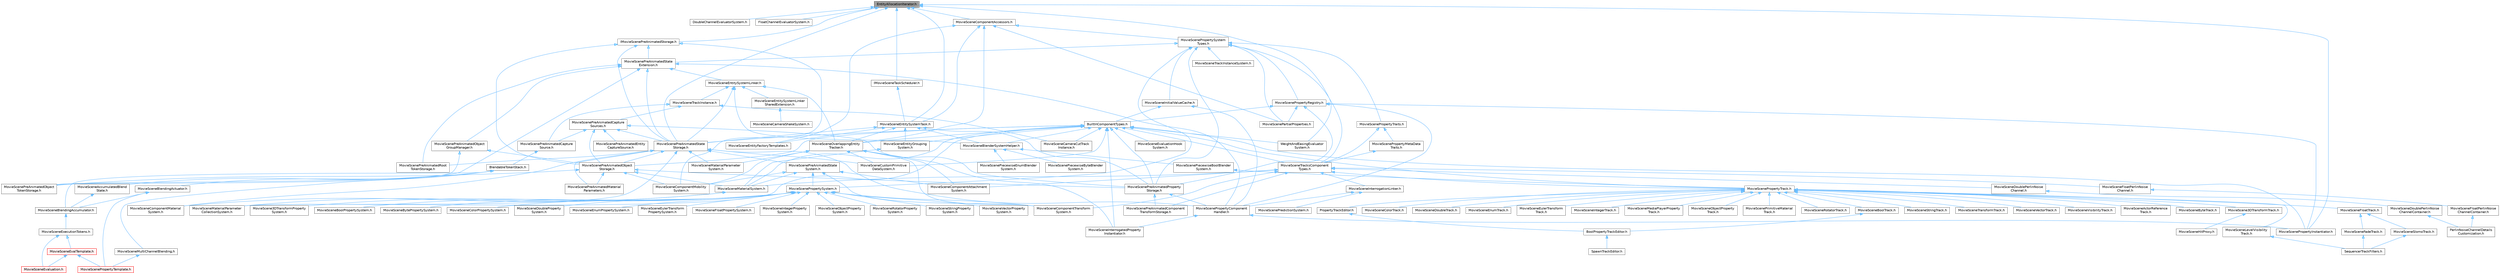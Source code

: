 digraph "EntityAllocationIterator.h"
{
 // INTERACTIVE_SVG=YES
 // LATEX_PDF_SIZE
  bgcolor="transparent";
  edge [fontname=Helvetica,fontsize=10,labelfontname=Helvetica,labelfontsize=10];
  node [fontname=Helvetica,fontsize=10,shape=box,height=0.2,width=0.4];
  Node1 [id="Node000001",label="EntityAllocationIterator.h",height=0.2,width=0.4,color="gray40", fillcolor="grey60", style="filled", fontcolor="black",tooltip=" "];
  Node1 -> Node2 [id="edge1_Node000001_Node000002",dir="back",color="steelblue1",style="solid",tooltip=" "];
  Node2 [id="Node000002",label="DoubleChannelEvaluatorSystem.h",height=0.2,width=0.4,color="grey40", fillcolor="white", style="filled",URL="$d8/d79/DoubleChannelEvaluatorSystem_8h.html",tooltip=" "];
  Node1 -> Node3 [id="edge2_Node000001_Node000003",dir="back",color="steelblue1",style="solid",tooltip=" "];
  Node3 [id="Node000003",label="FloatChannelEvaluatorSystem.h",height=0.2,width=0.4,color="grey40", fillcolor="white", style="filled",URL="$db/dba/FloatChannelEvaluatorSystem_8h.html",tooltip=" "];
  Node1 -> Node4 [id="edge3_Node000001_Node000004",dir="back",color="steelblue1",style="solid",tooltip=" "];
  Node4 [id="Node000004",label="IMovieScenePreAnimatedStorage.h",height=0.2,width=0.4,color="grey40", fillcolor="white", style="filled",URL="$db/d73/IMovieScenePreAnimatedStorage_8h.html",tooltip=" "];
  Node4 -> Node5 [id="edge4_Node000004_Node000005",dir="back",color="steelblue1",style="solid",tooltip=" "];
  Node5 [id="Node000005",label="MovieSceneComponentMobility\lSystem.h",height=0.2,width=0.4,color="grey40", fillcolor="white", style="filled",URL="$d7/dca/MovieSceneComponentMobilitySystem_8h.html",tooltip=" "];
  Node4 -> Node6 [id="edge5_Node000004_Node000006",dir="back",color="steelblue1",style="solid",tooltip=" "];
  Node6 [id="Node000006",label="MovieScenePreAnimatedObject\lStorage.h",height=0.2,width=0.4,color="grey40", fillcolor="white", style="filled",URL="$d1/dc5/MovieScenePreAnimatedObjectStorage_8h.html",tooltip=" "];
  Node6 -> Node5 [id="edge6_Node000006_Node000005",dir="back",color="steelblue1",style="solid",tooltip=" "];
  Node6 -> Node7 [id="edge7_Node000006_Node000007",dir="back",color="steelblue1",style="solid",tooltip=" "];
  Node7 [id="Node000007",label="MovieSceneMaterialSystem.h",height=0.2,width=0.4,color="grey40", fillcolor="white", style="filled",URL="$d2/d2f/MovieSceneMaterialSystem_8h.html",tooltip=" "];
  Node7 -> Node8 [id="edge8_Node000007_Node000008",dir="back",color="steelblue1",style="solid",tooltip=" "];
  Node8 [id="Node000008",label="MovieSceneComponentMaterial\lSystem.h",height=0.2,width=0.4,color="grey40", fillcolor="white", style="filled",URL="$d7/d7c/MovieSceneComponentMaterialSystem_8h.html",tooltip=" "];
  Node7 -> Node9 [id="edge9_Node000007_Node000009",dir="back",color="steelblue1",style="solid",tooltip=" "];
  Node9 [id="Node000009",label="MovieSceneMaterialParameter\lCollectionSystem.h",height=0.2,width=0.4,color="grey40", fillcolor="white", style="filled",URL="$d4/d18/MovieSceneMaterialParameterCollectionSystem_8h.html",tooltip=" "];
  Node6 -> Node10 [id="edge10_Node000006_Node000010",dir="back",color="steelblue1",style="solid",tooltip=" "];
  Node10 [id="Node000010",label="MovieScenePreAnimatedMaterial\lParameters.h",height=0.2,width=0.4,color="grey40", fillcolor="white", style="filled",URL="$d9/dac/MovieScenePreAnimatedMaterialParameters_8h.html",tooltip=" "];
  Node6 -> Node11 [id="edge11_Node000006_Node000011",dir="back",color="steelblue1",style="solid",tooltip=" "];
  Node11 [id="Node000011",label="MovieScenePreAnimatedObject\lTokenStorage.h",height=0.2,width=0.4,color="grey40", fillcolor="white", style="filled",URL="$dc/d07/MovieScenePreAnimatedObjectTokenStorage_8h.html",tooltip=" "];
  Node6 -> Node12 [id="edge12_Node000006_Node000012",dir="back",color="steelblue1",style="solid",tooltip=" "];
  Node12 [id="Node000012",label="MovieScenePreAnimatedProperty\lStorage.h",height=0.2,width=0.4,color="grey40", fillcolor="white", style="filled",URL="$de/d55/MovieScenePreAnimatedPropertyStorage_8h.html",tooltip=" "];
  Node12 -> Node13 [id="edge13_Node000012_Node000013",dir="back",color="steelblue1",style="solid",tooltip=" "];
  Node13 [id="Node000013",label="MovieScenePreAnimatedComponent\lTransformStorage.h",height=0.2,width=0.4,color="grey40", fillcolor="white", style="filled",URL="$d9/d84/MovieScenePreAnimatedComponentTransformStorage_8h.html",tooltip=" "];
  Node12 -> Node14 [id="edge14_Node000012_Node000014",dir="back",color="steelblue1",style="solid",tooltip=" "];
  Node14 [id="Node000014",label="MovieScenePropertyComponent\lHandler.h",height=0.2,width=0.4,color="grey40", fillcolor="white", style="filled",URL="$d1/d1c/MovieScenePropertyComponentHandler_8h.html",tooltip=" "];
  Node14 -> Node15 [id="edge15_Node000014_Node000015",dir="back",color="steelblue1",style="solid",tooltip=" "];
  Node15 [id="Node000015",label="MovieSceneInterrogatedProperty\lInstantiator.h",height=0.2,width=0.4,color="grey40", fillcolor="white", style="filled",URL="$df/d43/MovieSceneInterrogatedPropertyInstantiator_8h.html",tooltip=" "];
  Node14 -> Node16 [id="edge16_Node000014_Node000016",dir="back",color="steelblue1",style="solid",tooltip=" "];
  Node16 [id="Node000016",label="MovieScenePropertyInstantiator.h",height=0.2,width=0.4,color="grey40", fillcolor="white", style="filled",URL="$d2/ddc/MovieScenePropertyInstantiator_8h.html",tooltip=" "];
  Node4 -> Node17 [id="edge17_Node000004_Node000017",dir="back",color="steelblue1",style="solid",tooltip=" "];
  Node17 [id="Node000017",label="MovieScenePreAnimatedState\lExtension.h",height=0.2,width=0.4,color="grey40", fillcolor="white", style="filled",URL="$dc/de7/MovieScenePreAnimatedStateExtension_8h.html",tooltip=" "];
  Node17 -> Node18 [id="edge18_Node000017_Node000018",dir="back",color="steelblue1",style="solid",tooltip=" "];
  Node18 [id="Node000018",label="MovieSceneEntitySystemLinker.h",height=0.2,width=0.4,color="grey40", fillcolor="white", style="filled",URL="$d9/d16/MovieSceneEntitySystemLinker_8h.html",tooltip=" "];
  Node18 -> Node19 [id="edge19_Node000018_Node000019",dir="back",color="steelblue1",style="solid",tooltip=" "];
  Node19 [id="Node000019",label="MovieSceneBlenderSystemHelper.h",height=0.2,width=0.4,color="grey40", fillcolor="white", style="filled",URL="$d5/d47/MovieSceneBlenderSystemHelper_8h.html",tooltip=" "];
  Node19 -> Node20 [id="edge20_Node000019_Node000020",dir="back",color="steelblue1",style="solid",tooltip=" "];
  Node20 [id="Node000020",label="MovieScenePiecewiseBoolBlender\lSystem.h",height=0.2,width=0.4,color="grey40", fillcolor="white", style="filled",URL="$d7/d27/MovieScenePiecewiseBoolBlenderSystem_8h.html",tooltip=" "];
  Node20 -> Node21 [id="edge21_Node000020_Node000021",dir="back",color="steelblue1",style="solid",tooltip=" "];
  Node21 [id="Node000021",label="MovieScenePropertyTrack.h",height=0.2,width=0.4,color="grey40", fillcolor="white", style="filled",URL="$da/d0c/MovieScenePropertyTrack_8h.html",tooltip=" "];
  Node21 -> Node22 [id="edge22_Node000021_Node000022",dir="back",color="steelblue1",style="solid",tooltip=" "];
  Node22 [id="Node000022",label="MovieScene3DTransformTrack.h",height=0.2,width=0.4,color="grey40", fillcolor="white", style="filled",URL="$d9/d06/MovieScene3DTransformTrack_8h.html",tooltip=" "];
  Node22 -> Node23 [id="edge23_Node000022_Node000023",dir="back",color="steelblue1",style="solid",tooltip=" "];
  Node23 [id="Node000023",label="MovieSceneHitProxy.h",height=0.2,width=0.4,color="grey40", fillcolor="white", style="filled",URL="$d0/d01/MovieSceneHitProxy_8h.html",tooltip=" "];
  Node21 -> Node24 [id="edge24_Node000021_Node000024",dir="back",color="steelblue1",style="solid",tooltip=" "];
  Node24 [id="Node000024",label="MovieSceneActorReference\lTrack.h",height=0.2,width=0.4,color="grey40", fillcolor="white", style="filled",URL="$d9/d9b/MovieSceneActorReferenceTrack_8h.html",tooltip=" "];
  Node21 -> Node25 [id="edge25_Node000021_Node000025",dir="back",color="steelblue1",style="solid",tooltip=" "];
  Node25 [id="Node000025",label="MovieSceneBoolTrack.h",height=0.2,width=0.4,color="grey40", fillcolor="white", style="filled",URL="$d7/ddf/MovieSceneBoolTrack_8h.html",tooltip=" "];
  Node25 -> Node26 [id="edge26_Node000025_Node000026",dir="back",color="steelblue1",style="solid",tooltip=" "];
  Node26 [id="Node000026",label="BoolPropertyTrackEditor.h",height=0.2,width=0.4,color="grey40", fillcolor="white", style="filled",URL="$db/d07/BoolPropertyTrackEditor_8h.html",tooltip=" "];
  Node26 -> Node27 [id="edge27_Node000026_Node000027",dir="back",color="steelblue1",style="solid",tooltip=" "];
  Node27 [id="Node000027",label="SpawnTrackEditor.h",height=0.2,width=0.4,color="grey40", fillcolor="white", style="filled",URL="$d5/dac/SpawnTrackEditor_8h.html",tooltip=" "];
  Node21 -> Node28 [id="edge28_Node000021_Node000028",dir="back",color="steelblue1",style="solid",tooltip=" "];
  Node28 [id="Node000028",label="MovieSceneByteTrack.h",height=0.2,width=0.4,color="grey40", fillcolor="white", style="filled",URL="$dc/d79/MovieSceneByteTrack_8h.html",tooltip=" "];
  Node21 -> Node29 [id="edge29_Node000021_Node000029",dir="back",color="steelblue1",style="solid",tooltip=" "];
  Node29 [id="Node000029",label="MovieSceneColorTrack.h",height=0.2,width=0.4,color="grey40", fillcolor="white", style="filled",URL="$d8/df9/MovieSceneColorTrack_8h.html",tooltip=" "];
  Node21 -> Node30 [id="edge30_Node000021_Node000030",dir="back",color="steelblue1",style="solid",tooltip=" "];
  Node30 [id="Node000030",label="MovieSceneDoubleTrack.h",height=0.2,width=0.4,color="grey40", fillcolor="white", style="filled",URL="$de/d31/MovieSceneDoubleTrack_8h.html",tooltip=" "];
  Node21 -> Node31 [id="edge31_Node000021_Node000031",dir="back",color="steelblue1",style="solid",tooltip=" "];
  Node31 [id="Node000031",label="MovieSceneEnumTrack.h",height=0.2,width=0.4,color="grey40", fillcolor="white", style="filled",URL="$d6/d95/MovieSceneEnumTrack_8h.html",tooltip=" "];
  Node21 -> Node32 [id="edge32_Node000021_Node000032",dir="back",color="steelblue1",style="solid",tooltip=" "];
  Node32 [id="Node000032",label="MovieSceneEulerTransform\lTrack.h",height=0.2,width=0.4,color="grey40", fillcolor="white", style="filled",URL="$d7/d3a/MovieSceneEulerTransformTrack_8h.html",tooltip=" "];
  Node21 -> Node33 [id="edge33_Node000021_Node000033",dir="back",color="steelblue1",style="solid",tooltip=" "];
  Node33 [id="Node000033",label="MovieSceneFloatTrack.h",height=0.2,width=0.4,color="grey40", fillcolor="white", style="filled",URL="$dc/d88/MovieSceneFloatTrack_8h.html",tooltip=" "];
  Node33 -> Node34 [id="edge34_Node000033_Node000034",dir="back",color="steelblue1",style="solid",tooltip=" "];
  Node34 [id="Node000034",label="MovieSceneFadeTrack.h",height=0.2,width=0.4,color="grey40", fillcolor="white", style="filled",URL="$d3/dd6/MovieSceneFadeTrack_8h.html",tooltip=" "];
  Node34 -> Node35 [id="edge35_Node000034_Node000035",dir="back",color="steelblue1",style="solid",tooltip=" "];
  Node35 [id="Node000035",label="SequencerTrackFilters.h",height=0.2,width=0.4,color="grey40", fillcolor="white", style="filled",URL="$df/d72/SequencerTrackFilters_8h.html",tooltip=" "];
  Node33 -> Node36 [id="edge36_Node000033_Node000036",dir="back",color="steelblue1",style="solid",tooltip=" "];
  Node36 [id="Node000036",label="MovieSceneSlomoTrack.h",height=0.2,width=0.4,color="grey40", fillcolor="white", style="filled",URL="$d3/d88/MovieSceneSlomoTrack_8h.html",tooltip=" "];
  Node36 -> Node35 [id="edge37_Node000036_Node000035",dir="back",color="steelblue1",style="solid",tooltip=" "];
  Node21 -> Node37 [id="edge38_Node000021_Node000037",dir="back",color="steelblue1",style="solid",tooltip=" "];
  Node37 [id="Node000037",label="MovieSceneIntegerTrack.h",height=0.2,width=0.4,color="grey40", fillcolor="white", style="filled",URL="$d9/d1a/MovieSceneIntegerTrack_8h.html",tooltip=" "];
  Node21 -> Node38 [id="edge39_Node000021_Node000038",dir="back",color="steelblue1",style="solid",tooltip=" "];
  Node38 [id="Node000038",label="MovieSceneLevelVisibility\lTrack.h",height=0.2,width=0.4,color="grey40", fillcolor="white", style="filled",URL="$d8/dae/MovieSceneLevelVisibilityTrack_8h.html",tooltip=" "];
  Node38 -> Node35 [id="edge40_Node000038_Node000035",dir="back",color="steelblue1",style="solid",tooltip=" "];
  Node21 -> Node39 [id="edge41_Node000021_Node000039",dir="back",color="steelblue1",style="solid",tooltip=" "];
  Node39 [id="Node000039",label="MovieSceneMediaPlayerProperty\lTrack.h",height=0.2,width=0.4,color="grey40", fillcolor="white", style="filled",URL="$d4/da1/MovieSceneMediaPlayerPropertyTrack_8h.html",tooltip=" "];
  Node21 -> Node40 [id="edge42_Node000021_Node000040",dir="back",color="steelblue1",style="solid",tooltip=" "];
  Node40 [id="Node000040",label="MovieSceneObjectProperty\lTrack.h",height=0.2,width=0.4,color="grey40", fillcolor="white", style="filled",URL="$dc/da9/MovieSceneObjectPropertyTrack_8h.html",tooltip=" "];
  Node21 -> Node41 [id="edge43_Node000021_Node000041",dir="back",color="steelblue1",style="solid",tooltip=" "];
  Node41 [id="Node000041",label="MovieScenePrimitiveMaterial\lTrack.h",height=0.2,width=0.4,color="grey40", fillcolor="white", style="filled",URL="$dc/dc4/MovieScenePrimitiveMaterialTrack_8h.html",tooltip=" "];
  Node21 -> Node42 [id="edge44_Node000021_Node000042",dir="back",color="steelblue1",style="solid",tooltip=" "];
  Node42 [id="Node000042",label="MovieSceneRotatorTrack.h",height=0.2,width=0.4,color="grey40", fillcolor="white", style="filled",URL="$d3/d8f/MovieSceneRotatorTrack_8h.html",tooltip=" "];
  Node21 -> Node43 [id="edge45_Node000021_Node000043",dir="back",color="steelblue1",style="solid",tooltip=" "];
  Node43 [id="Node000043",label="MovieSceneStringTrack.h",height=0.2,width=0.4,color="grey40", fillcolor="white", style="filled",URL="$dd/d54/MovieSceneStringTrack_8h.html",tooltip=" "];
  Node21 -> Node44 [id="edge46_Node000021_Node000044",dir="back",color="steelblue1",style="solid",tooltip=" "];
  Node44 [id="Node000044",label="MovieSceneTransformTrack.h",height=0.2,width=0.4,color="grey40", fillcolor="white", style="filled",URL="$df/d57/MovieSceneTransformTrack_8h.html",tooltip=" "];
  Node21 -> Node45 [id="edge47_Node000021_Node000045",dir="back",color="steelblue1",style="solid",tooltip=" "];
  Node45 [id="Node000045",label="MovieSceneVectorTrack.h",height=0.2,width=0.4,color="grey40", fillcolor="white", style="filled",URL="$d8/d5e/MovieSceneVectorTrack_8h.html",tooltip=" "];
  Node21 -> Node46 [id="edge48_Node000021_Node000046",dir="back",color="steelblue1",style="solid",tooltip=" "];
  Node46 [id="Node000046",label="MovieSceneVisibilityTrack.h",height=0.2,width=0.4,color="grey40", fillcolor="white", style="filled",URL="$dd/d5e/MovieSceneVisibilityTrack_8h.html",tooltip=" "];
  Node21 -> Node47 [id="edge49_Node000021_Node000047",dir="back",color="steelblue1",style="solid",tooltip=" "];
  Node47 [id="Node000047",label="PropertyTrackEditor.h",height=0.2,width=0.4,color="grey40", fillcolor="white", style="filled",URL="$da/d9a/PropertyTrackEditor_8h.html",tooltip=" "];
  Node47 -> Node26 [id="edge50_Node000047_Node000026",dir="back",color="steelblue1",style="solid",tooltip=" "];
  Node19 -> Node48 [id="edge51_Node000019_Node000048",dir="back",color="steelblue1",style="solid",tooltip=" "];
  Node48 [id="Node000048",label="MovieScenePiecewiseByteBlender\lSystem.h",height=0.2,width=0.4,color="grey40", fillcolor="white", style="filled",URL="$d7/dde/MovieScenePiecewiseByteBlenderSystem_8h.html",tooltip=" "];
  Node19 -> Node49 [id="edge52_Node000019_Node000049",dir="back",color="steelblue1",style="solid",tooltip=" "];
  Node49 [id="Node000049",label="MovieScenePiecewiseEnumBlender\lSystem.h",height=0.2,width=0.4,color="grey40", fillcolor="white", style="filled",URL="$d4/dfe/MovieScenePiecewiseEnumBlenderSystem_8h.html",tooltip=" "];
  Node18 -> Node50 [id="edge53_Node000018_Node000050",dir="back",color="steelblue1",style="solid",tooltip=" "];
  Node50 [id="Node000050",label="MovieSceneEntitySystemLinker\lSharedExtension.h",height=0.2,width=0.4,color="grey40", fillcolor="white", style="filled",URL="$dc/df1/MovieSceneEntitySystemLinkerSharedExtension_8h.html",tooltip=" "];
  Node50 -> Node51 [id="edge54_Node000050_Node000051",dir="back",color="steelblue1",style="solid",tooltip=" "];
  Node51 [id="Node000051",label="MovieSceneCameraShakeSystem.h",height=0.2,width=0.4,color="grey40", fillcolor="white", style="filled",URL="$d2/dcc/MovieSceneCameraShakeSystem_8h.html",tooltip=" "];
  Node18 -> Node52 [id="edge55_Node000018_Node000052",dir="back",color="steelblue1",style="solid",tooltip=" "];
  Node52 [id="Node000052",label="MovieSceneOverlappingEntity\lTracker.h",height=0.2,width=0.4,color="grey40", fillcolor="white", style="filled",URL="$db/d41/MovieSceneOverlappingEntityTracker_8h.html",tooltip=" "];
  Node52 -> Node53 [id="edge56_Node000052_Node000053",dir="back",color="steelblue1",style="solid",tooltip=" "];
  Node53 [id="Node000053",label="MovieSceneComponentAttachment\lSystem.h",height=0.2,width=0.4,color="grey40", fillcolor="white", style="filled",URL="$d9/db3/MovieSceneComponentAttachmentSystem_8h.html",tooltip=" "];
  Node52 -> Node5 [id="edge57_Node000052_Node000005",dir="back",color="steelblue1",style="solid",tooltip=" "];
  Node52 -> Node54 [id="edge58_Node000052_Node000054",dir="back",color="steelblue1",style="solid",tooltip=" "];
  Node54 [id="Node000054",label="MovieSceneComponentTransform\lSystem.h",height=0.2,width=0.4,color="grey40", fillcolor="white", style="filled",URL="$d1/d3e/MovieSceneComponentTransformSystem_8h.html",tooltip=" "];
  Node52 -> Node55 [id="edge59_Node000052_Node000055",dir="back",color="steelblue1",style="solid",tooltip=" "];
  Node55 [id="Node000055",label="MovieSceneCustomPrimitive\lDataSystem.h",height=0.2,width=0.4,color="grey40", fillcolor="white", style="filled",URL="$d1/da0/MovieSceneCustomPrimitiveDataSystem_8h.html",tooltip=" "];
  Node52 -> Node15 [id="edge60_Node000052_Node000015",dir="back",color="steelblue1",style="solid",tooltip=" "];
  Node52 -> Node56 [id="edge61_Node000052_Node000056",dir="back",color="steelblue1",style="solid",tooltip=" "];
  Node56 [id="Node000056",label="MovieSceneMaterialParameter\lSystem.h",height=0.2,width=0.4,color="grey40", fillcolor="white", style="filled",URL="$d9/d38/MovieSceneMaterialParameterSystem_8h.html",tooltip=" "];
  Node18 -> Node57 [id="edge62_Node000018_Node000057",dir="back",color="steelblue1",style="solid",tooltip=" "];
  Node57 [id="Node000057",label="MovieScenePreAnimatedState\lStorage.h",height=0.2,width=0.4,color="grey40", fillcolor="white", style="filled",URL="$db/d56/MovieScenePreAnimatedStateStorage_8h.html",tooltip=" "];
  Node57 -> Node8 [id="edge63_Node000057_Node000008",dir="back",color="steelblue1",style="solid",tooltip=" "];
  Node57 -> Node55 [id="edge64_Node000057_Node000055",dir="back",color="steelblue1",style="solid",tooltip=" "];
  Node57 -> Node9 [id="edge65_Node000057_Node000009",dir="back",color="steelblue1",style="solid",tooltip=" "];
  Node57 -> Node56 [id="edge66_Node000057_Node000056",dir="back",color="steelblue1",style="solid",tooltip=" "];
  Node57 -> Node10 [id="edge67_Node000057_Node000010",dir="back",color="steelblue1",style="solid",tooltip=" "];
  Node57 -> Node6 [id="edge68_Node000057_Node000006",dir="back",color="steelblue1",style="solid",tooltip=" "];
  Node57 -> Node58 [id="edge69_Node000057_Node000058",dir="back",color="steelblue1",style="solid",tooltip=" "];
  Node58 [id="Node000058",label="MovieScenePreAnimatedRoot\lTokenStorage.h",height=0.2,width=0.4,color="grey40", fillcolor="white", style="filled",URL="$d1/db6/MovieScenePreAnimatedRootTokenStorage_8h.html",tooltip=" "];
  Node57 -> Node59 [id="edge70_Node000057_Node000059",dir="back",color="steelblue1",style="solid",tooltip=" "];
  Node59 [id="Node000059",label="MovieScenePreAnimatedState\lSystem.h",height=0.2,width=0.4,color="grey40", fillcolor="white", style="filled",URL="$df/d2d/MovieScenePreAnimatedStateSystem_8h.html",tooltip=" "];
  Node59 -> Node53 [id="edge71_Node000059_Node000053",dir="back",color="steelblue1",style="solid",tooltip=" "];
  Node59 -> Node5 [id="edge72_Node000059_Node000005",dir="back",color="steelblue1",style="solid",tooltip=" "];
  Node59 -> Node54 [id="edge73_Node000059_Node000054",dir="back",color="steelblue1",style="solid",tooltip=" "];
  Node59 -> Node7 [id="edge74_Node000059_Node000007",dir="back",color="steelblue1",style="solid",tooltip=" "];
  Node59 -> Node60 [id="edge75_Node000059_Node000060",dir="back",color="steelblue1",style="solid",tooltip=" "];
  Node60 [id="Node000060",label="MovieScenePropertySystem.h",height=0.2,width=0.4,color="grey40", fillcolor="white", style="filled",URL="$dd/d75/MovieScenePropertySystem_8h.html",tooltip=" "];
  Node60 -> Node61 [id="edge76_Node000060_Node000061",dir="back",color="steelblue1",style="solid",tooltip=" "];
  Node61 [id="Node000061",label="MovieScene3DTransformProperty\lSystem.h",height=0.2,width=0.4,color="grey40", fillcolor="white", style="filled",URL="$dc/d97/MovieScene3DTransformPropertySystem_8h.html",tooltip=" "];
  Node60 -> Node62 [id="edge77_Node000060_Node000062",dir="back",color="steelblue1",style="solid",tooltip=" "];
  Node62 [id="Node000062",label="MovieSceneBoolPropertySystem.h",height=0.2,width=0.4,color="grey40", fillcolor="white", style="filled",URL="$d4/d0f/MovieSceneBoolPropertySystem_8h.html",tooltip=" "];
  Node60 -> Node63 [id="edge78_Node000060_Node000063",dir="back",color="steelblue1",style="solid",tooltip=" "];
  Node63 [id="Node000063",label="MovieSceneBytePropertySystem.h",height=0.2,width=0.4,color="grey40", fillcolor="white", style="filled",URL="$d7/d22/MovieSceneBytePropertySystem_8h.html",tooltip=" "];
  Node60 -> Node64 [id="edge79_Node000060_Node000064",dir="back",color="steelblue1",style="solid",tooltip=" "];
  Node64 [id="Node000064",label="MovieSceneColorPropertySystem.h",height=0.2,width=0.4,color="grey40", fillcolor="white", style="filled",URL="$d4/d03/MovieSceneColorPropertySystem_8h.html",tooltip=" "];
  Node60 -> Node54 [id="edge80_Node000060_Node000054",dir="back",color="steelblue1",style="solid",tooltip=" "];
  Node60 -> Node65 [id="edge81_Node000060_Node000065",dir="back",color="steelblue1",style="solid",tooltip=" "];
  Node65 [id="Node000065",label="MovieSceneDoubleProperty\lSystem.h",height=0.2,width=0.4,color="grey40", fillcolor="white", style="filled",URL="$df/d84/MovieSceneDoublePropertySystem_8h.html",tooltip=" "];
  Node60 -> Node66 [id="edge82_Node000060_Node000066",dir="back",color="steelblue1",style="solid",tooltip=" "];
  Node66 [id="Node000066",label="MovieSceneEnumPropertySystem.h",height=0.2,width=0.4,color="grey40", fillcolor="white", style="filled",URL="$d7/dc8/MovieSceneEnumPropertySystem_8h.html",tooltip=" "];
  Node60 -> Node67 [id="edge83_Node000060_Node000067",dir="back",color="steelblue1",style="solid",tooltip=" "];
  Node67 [id="Node000067",label="MovieSceneEulerTransform\lPropertySystem.h",height=0.2,width=0.4,color="grey40", fillcolor="white", style="filled",URL="$dd/d14/MovieSceneEulerTransformPropertySystem_8h.html",tooltip=" "];
  Node60 -> Node68 [id="edge84_Node000060_Node000068",dir="back",color="steelblue1",style="solid",tooltip=" "];
  Node68 [id="Node000068",label="MovieSceneFloatPropertySystem.h",height=0.2,width=0.4,color="grey40", fillcolor="white", style="filled",URL="$d0/de6/MovieSceneFloatPropertySystem_8h.html",tooltip=" "];
  Node60 -> Node69 [id="edge85_Node000060_Node000069",dir="back",color="steelblue1",style="solid",tooltip=" "];
  Node69 [id="Node000069",label="MovieSceneIntegerProperty\lSystem.h",height=0.2,width=0.4,color="grey40", fillcolor="white", style="filled",URL="$d3/d1a/MovieSceneIntegerPropertySystem_8h.html",tooltip=" "];
  Node60 -> Node70 [id="edge86_Node000060_Node000070",dir="back",color="steelblue1",style="solid",tooltip=" "];
  Node70 [id="Node000070",label="MovieSceneObjectProperty\lSystem.h",height=0.2,width=0.4,color="grey40", fillcolor="white", style="filled",URL="$d8/d20/MovieSceneObjectPropertySystem_8h.html",tooltip=" "];
  Node60 -> Node71 [id="edge87_Node000060_Node000071",dir="back",color="steelblue1",style="solid",tooltip=" "];
  Node71 [id="Node000071",label="MovieSceneRotatorProperty\lSystem.h",height=0.2,width=0.4,color="grey40", fillcolor="white", style="filled",URL="$d6/d74/MovieSceneRotatorPropertySystem_8h.html",tooltip=" "];
  Node60 -> Node72 [id="edge88_Node000060_Node000072",dir="back",color="steelblue1",style="solid",tooltip=" "];
  Node72 [id="Node000072",label="MovieSceneStringProperty\lSystem.h",height=0.2,width=0.4,color="grey40", fillcolor="white", style="filled",URL="$d8/d8f/MovieSceneStringPropertySystem_8h.html",tooltip=" "];
  Node60 -> Node73 [id="edge89_Node000060_Node000073",dir="back",color="steelblue1",style="solid",tooltip=" "];
  Node73 [id="Node000073",label="MovieSceneVectorProperty\lSystem.h",height=0.2,width=0.4,color="grey40", fillcolor="white", style="filled",URL="$da/d10/MovieSceneVectorPropertySystem_8h.html",tooltip=" "];
  Node57 -> Node14 [id="edge90_Node000057_Node000014",dir="back",color="steelblue1",style="solid",tooltip=" "];
  Node18 -> Node74 [id="edge91_Node000018_Node000074",dir="back",color="steelblue1",style="solid",tooltip=" "];
  Node74 [id="Node000074",label="MovieSceneTrackInstance.h",height=0.2,width=0.4,color="grey40", fillcolor="white", style="filled",URL="$d4/d28/MovieSceneTrackInstance_8h.html",tooltip=" "];
  Node74 -> Node75 [id="edge92_Node000074_Node000075",dir="back",color="steelblue1",style="solid",tooltip=" "];
  Node75 [id="Node000075",label="MovieSceneCameraCutTrack\lInstance.h",height=0.2,width=0.4,color="grey40", fillcolor="white", style="filled",URL="$d3/d37/MovieSceneCameraCutTrackInstance_8h.html",tooltip=" "];
  Node74 -> Node76 [id="edge93_Node000074_Node000076",dir="back",color="steelblue1",style="solid",tooltip=" "];
  Node76 [id="Node000076",label="MovieScenePreAnimatedCapture\lSource.h",height=0.2,width=0.4,color="grey40", fillcolor="white", style="filled",URL="$d8/dd1/MovieScenePreAnimatedCaptureSource_8h.html",tooltip=" "];
  Node76 -> Node77 [id="edge94_Node000076_Node000077",dir="back",color="steelblue1",style="solid",tooltip=" "];
  Node77 [id="Node000077",label="BlendableTokenStack.h",height=0.2,width=0.4,color="grey40", fillcolor="white", style="filled",URL="$de/d3e/BlendableTokenStack_8h.html",tooltip=" "];
  Node77 -> Node78 [id="edge95_Node000077_Node000078",dir="back",color="steelblue1",style="solid",tooltip=" "];
  Node78 [id="Node000078",label="MovieSceneAccumulatedBlend\lState.h",height=0.2,width=0.4,color="grey40", fillcolor="white", style="filled",URL="$d6/d13/MovieSceneAccumulatedBlendState_8h.html",tooltip=" "];
  Node78 -> Node79 [id="edge96_Node000078_Node000079",dir="back",color="steelblue1",style="solid",tooltip=" "];
  Node79 [id="Node000079",label="MovieSceneBlendingAccumulator.h",height=0.2,width=0.4,color="grey40", fillcolor="white", style="filled",URL="$db/dc1/MovieSceneBlendingAccumulator_8h.html",tooltip=" "];
  Node79 -> Node80 [id="edge97_Node000079_Node000080",dir="back",color="steelblue1",style="solid",tooltip=" "];
  Node80 [id="Node000080",label="MovieSceneExecutionTokens.h",height=0.2,width=0.4,color="grey40", fillcolor="white", style="filled",URL="$d7/dd2/MovieSceneExecutionTokens_8h.html",tooltip=" "];
  Node80 -> Node81 [id="edge98_Node000080_Node000081",dir="back",color="steelblue1",style="solid",tooltip=" "];
  Node81 [id="Node000081",label="MovieSceneEvalTemplate.h",height=0.2,width=0.4,color="red", fillcolor="#FFF0F0", style="filled",URL="$d2/d6c/MovieSceneEvalTemplate_8h.html",tooltip=" "];
  Node81 -> Node88 [id="edge99_Node000081_Node000088",dir="back",color="steelblue1",style="solid",tooltip=" "];
  Node88 [id="Node000088",label="MovieSceneEvaluation.h",height=0.2,width=0.4,color="red", fillcolor="#FFF0F0", style="filled",URL="$dc/ded/MovieSceneEvaluation_8h.html",tooltip=" "];
  Node81 -> Node95 [id="edge100_Node000081_Node000095",dir="back",color="steelblue1",style="solid",tooltip=" "];
  Node95 [id="Node000095",label="MovieScenePropertyTemplate.h",height=0.2,width=0.4,color="red", fillcolor="#FFF0F0", style="filled",URL="$d9/d24/MovieScenePropertyTemplate_8h.html",tooltip=" "];
  Node80 -> Node88 [id="edge101_Node000080_Node000088",dir="back",color="steelblue1",style="solid",tooltip=" "];
  Node77 -> Node79 [id="edge102_Node000077_Node000079",dir="back",color="steelblue1",style="solid",tooltip=" "];
  Node77 -> Node97 [id="edge103_Node000077_Node000097",dir="back",color="steelblue1",style="solid",tooltip=" "];
  Node97 [id="Node000097",label="MovieSceneBlendingActuator.h",height=0.2,width=0.4,color="grey40", fillcolor="white", style="filled",URL="$d8/d5a/MovieSceneBlendingActuator_8h.html",tooltip=" "];
  Node97 -> Node79 [id="edge104_Node000097_Node000079",dir="back",color="steelblue1",style="solid",tooltip=" "];
  Node97 -> Node95 [id="edge105_Node000097_Node000095",dir="back",color="steelblue1",style="solid",tooltip=" "];
  Node77 -> Node98 [id="edge106_Node000077_Node000098",dir="back",color="steelblue1",style="solid",tooltip=" "];
  Node98 [id="Node000098",label="MovieSceneMultiChannelBlending.h",height=0.2,width=0.4,color="grey40", fillcolor="white", style="filled",URL="$d7/d5d/MovieSceneMultiChannelBlending_8h.html",tooltip=" "];
  Node98 -> Node95 [id="edge107_Node000098_Node000095",dir="back",color="steelblue1",style="solid",tooltip=" "];
  Node74 -> Node99 [id="edge108_Node000074_Node000099",dir="back",color="steelblue1",style="solid",tooltip=" "];
  Node99 [id="Node000099",label="MovieScenePreAnimatedCapture\lSources.h",height=0.2,width=0.4,color="grey40", fillcolor="white", style="filled",URL="$de/d2c/MovieScenePreAnimatedCaptureSources_8h.html",tooltip=" "];
  Node99 -> Node76 [id="edge109_Node000099_Node000076",dir="back",color="steelblue1",style="solid",tooltip=" "];
  Node99 -> Node100 [id="edge110_Node000099_Node000100",dir="back",color="steelblue1",style="solid",tooltip=" "];
  Node100 [id="Node000100",label="MovieScenePreAnimatedEntity\lCaptureSource.h",height=0.2,width=0.4,color="grey40", fillcolor="white", style="filled",URL="$d8/de0/MovieScenePreAnimatedEntityCaptureSource_8h.html",tooltip=" "];
  Node99 -> Node6 [id="edge111_Node000099_Node000006",dir="back",color="steelblue1",style="solid",tooltip=" "];
  Node99 -> Node12 [id="edge112_Node000099_Node000012",dir="back",color="steelblue1",style="solid",tooltip=" "];
  Node99 -> Node57 [id="edge113_Node000099_Node000057",dir="back",color="steelblue1",style="solid",tooltip=" "];
  Node17 -> Node101 [id="edge114_Node000017_Node000101",dir="back",color="steelblue1",style="solid",tooltip=" "];
  Node101 [id="Node000101",label="MovieScenePreAnimatedObject\lGroupManager.h",height=0.2,width=0.4,color="grey40", fillcolor="white", style="filled",URL="$dc/d17/MovieScenePreAnimatedObjectGroupManager_8h.html",tooltip=" "];
  Node101 -> Node6 [id="edge115_Node000101_Node000006",dir="back",color="steelblue1",style="solid",tooltip=" "];
  Node101 -> Node11 [id="edge116_Node000101_Node000011",dir="back",color="steelblue1",style="solid",tooltip=" "];
  Node17 -> Node11 [id="edge117_Node000017_Node000011",dir="back",color="steelblue1",style="solid",tooltip=" "];
  Node17 -> Node58 [id="edge118_Node000017_Node000058",dir="back",color="steelblue1",style="solid",tooltip=" "];
  Node17 -> Node57 [id="edge119_Node000017_Node000057",dir="back",color="steelblue1",style="solid",tooltip=" "];
  Node17 -> Node14 [id="edge120_Node000017_Node000014",dir="back",color="steelblue1",style="solid",tooltip=" "];
  Node4 -> Node57 [id="edge121_Node000004_Node000057",dir="back",color="steelblue1",style="solid",tooltip=" "];
  Node1 -> Node102 [id="edge122_Node000001_Node000102",dir="back",color="steelblue1",style="solid",tooltip=" "];
  Node102 [id="Node000102",label="IMovieSceneTaskScheduler.h",height=0.2,width=0.4,color="grey40", fillcolor="white", style="filled",URL="$df/d36/IMovieSceneTaskScheduler_8h.html",tooltip=" "];
  Node102 -> Node103 [id="edge123_Node000102_Node000103",dir="back",color="steelblue1",style="solid",tooltip=" "];
  Node103 [id="Node000103",label="MovieSceneEntitySystemTask.h",height=0.2,width=0.4,color="grey40", fillcolor="white", style="filled",URL="$d5/dcb/MovieSceneEntitySystemTask_8h.html",tooltip=" "];
  Node103 -> Node19 [id="edge124_Node000103_Node000019",dir="back",color="steelblue1",style="solid",tooltip=" "];
  Node103 -> Node104 [id="edge125_Node000103_Node000104",dir="back",color="steelblue1",style="solid",tooltip=" "];
  Node104 [id="Node000104",label="MovieSceneEntityFactoryTemplates.h",height=0.2,width=0.4,color="grey40", fillcolor="white", style="filled",URL="$de/df8/MovieSceneEntityFactoryTemplates_8h.html",tooltip=" "];
  Node103 -> Node105 [id="edge126_Node000103_Node000105",dir="back",color="steelblue1",style="solid",tooltip=" "];
  Node105 [id="Node000105",label="MovieSceneEntityGrouping\lSystem.h",height=0.2,width=0.4,color="grey40", fillcolor="white", style="filled",URL="$d6/dce/MovieSceneEntityGroupingSystem_8h.html",tooltip=" "];
  Node105 -> Node7 [id="edge127_Node000105_Node000007",dir="back",color="steelblue1",style="solid",tooltip=" "];
  Node103 -> Node52 [id="edge128_Node000103_Node000052",dir="back",color="steelblue1",style="solid",tooltip=" "];
  Node103 -> Node12 [id="edge129_Node000103_Node000012",dir="back",color="steelblue1",style="solid",tooltip=" "];
  Node103 -> Node57 [id="edge130_Node000103_Node000057",dir="back",color="steelblue1",style="solid",tooltip=" "];
  Node1 -> Node106 [id="edge131_Node000001_Node000106",dir="back",color="steelblue1",style="solid",tooltip=" "];
  Node106 [id="Node000106",label="MovieSceneComponentAccessors.h",height=0.2,width=0.4,color="grey40", fillcolor="white", style="filled",URL="$db/d67/MovieSceneComponentAccessors_8h.html",tooltip=" "];
  Node106 -> Node104 [id="edge132_Node000106_Node000104",dir="back",color="steelblue1",style="solid",tooltip=" "];
  Node106 -> Node103 [id="edge133_Node000106_Node000103",dir="back",color="steelblue1",style="solid",tooltip=" "];
  Node106 -> Node52 [id="edge134_Node000106_Node000052",dir="back",color="steelblue1",style="solid",tooltip=" "];
  Node106 -> Node107 [id="edge135_Node000106_Node000107",dir="back",color="steelblue1",style="solid",tooltip=" "];
  Node107 [id="Node000107",label="MovieScenePartialProperties.h",height=0.2,width=0.4,color="grey40", fillcolor="white", style="filled",URL="$d8/d3c/MovieScenePartialProperties_8h.html",tooltip=" "];
  Node106 -> Node108 [id="edge136_Node000106_Node000108",dir="back",color="steelblue1",style="solid",tooltip=" "];
  Node108 [id="Node000108",label="MovieScenePropertySystem\lTypes.h",height=0.2,width=0.4,color="grey40", fillcolor="white", style="filled",URL="$d2/d09/MovieScenePropertySystemTypes_8h.html",tooltip=" "];
  Node108 -> Node109 [id="edge137_Node000108_Node000109",dir="back",color="steelblue1",style="solid",tooltip=" "];
  Node109 [id="Node000109",label="MovieSceneInitialValueCache.h",height=0.2,width=0.4,color="grey40", fillcolor="white", style="filled",URL="$d4/d7f/MovieSceneInitialValueCache_8h.html",tooltip=" "];
  Node109 -> Node110 [id="edge138_Node000109_Node000110",dir="back",color="steelblue1",style="solid",tooltip=" "];
  Node110 [id="Node000110",label="BuiltInComponentTypes.h",height=0.2,width=0.4,color="grey40", fillcolor="white", style="filled",URL="$dc/d94/BuiltInComponentTypes_8h.html",tooltip=" "];
  Node110 -> Node19 [id="edge139_Node000110_Node000019",dir="back",color="steelblue1",style="solid",tooltip=" "];
  Node110 -> Node75 [id="edge140_Node000110_Node000075",dir="back",color="steelblue1",style="solid",tooltip=" "];
  Node110 -> Node55 [id="edge141_Node000110_Node000055",dir="back",color="steelblue1",style="solid",tooltip=" "];
  Node110 -> Node105 [id="edge142_Node000110_Node000105",dir="back",color="steelblue1",style="solid",tooltip=" "];
  Node110 -> Node111 [id="edge143_Node000110_Node000111",dir="back",color="steelblue1",style="solid",tooltip=" "];
  Node111 [id="Node000111",label="MovieSceneEvaluationHook\lSystem.h",height=0.2,width=0.4,color="grey40", fillcolor="white", style="filled",URL="$d1/d8b/MovieSceneEvaluationHookSystem_8h.html",tooltip=" "];
  Node110 -> Node15 [id="edge144_Node000110_Node000015",dir="back",color="steelblue1",style="solid",tooltip=" "];
  Node110 -> Node9 [id="edge145_Node000110_Node000009",dir="back",color="steelblue1",style="solid",tooltip=" "];
  Node110 -> Node7 [id="edge146_Node000110_Node000007",dir="back",color="steelblue1",style="solid",tooltip=" "];
  Node110 -> Node52 [id="edge147_Node000110_Node000052",dir="back",color="steelblue1",style="solid",tooltip=" "];
  Node110 -> Node6 [id="edge148_Node000110_Node000006",dir="back",color="steelblue1",style="solid",tooltip=" "];
  Node110 -> Node12 [id="edge149_Node000110_Node000012",dir="back",color="steelblue1",style="solid",tooltip=" "];
  Node110 -> Node57 [id="edge150_Node000110_Node000057",dir="back",color="steelblue1",style="solid",tooltip=" "];
  Node110 -> Node16 [id="edge151_Node000110_Node000016",dir="back",color="steelblue1",style="solid",tooltip=" "];
  Node110 -> Node21 [id="edge152_Node000110_Node000021",dir="back",color="steelblue1",style="solid",tooltip=" "];
  Node110 -> Node112 [id="edge153_Node000110_Node000112",dir="back",color="steelblue1",style="solid",tooltip=" "];
  Node112 [id="Node000112",label="MovieSceneTracksComponent\lTypes.h",height=0.2,width=0.4,color="grey40", fillcolor="white", style="filled",URL="$d5/d6a/MovieSceneTracksComponentTypes_8h.html",tooltip=" "];
  Node112 -> Node53 [id="edge154_Node000112_Node000053",dir="back",color="steelblue1",style="solid",tooltip=" "];
  Node112 -> Node54 [id="edge155_Node000112_Node000054",dir="back",color="steelblue1",style="solid",tooltip=" "];
  Node112 -> Node113 [id="edge156_Node000112_Node000113",dir="back",color="steelblue1",style="solid",tooltip=" "];
  Node113 [id="Node000113",label="MovieSceneDoublePerlinNoise\lChannel.h",height=0.2,width=0.4,color="grey40", fillcolor="white", style="filled",URL="$d9/d50/MovieSceneDoublePerlinNoiseChannel_8h.html",tooltip=" "];
  Node113 -> Node114 [id="edge157_Node000113_Node000114",dir="back",color="steelblue1",style="solid",tooltip=" "];
  Node114 [id="Node000114",label="MovieSceneDoublePerlinNoise\lChannelContainer.h",height=0.2,width=0.4,color="grey40", fillcolor="white", style="filled",URL="$de/dae/MovieSceneDoublePerlinNoiseChannelContainer_8h.html",tooltip=" "];
  Node114 -> Node115 [id="edge158_Node000114_Node000115",dir="back",color="steelblue1",style="solid",tooltip=" "];
  Node115 [id="Node000115",label="PerlinNoiseChannelDetails\lCustomization.h",height=0.2,width=0.4,color="grey40", fillcolor="white", style="filled",URL="$d6/df3/PerlinNoiseChannelDetailsCustomization_8h.html",tooltip=" "];
  Node112 -> Node116 [id="edge159_Node000112_Node000116",dir="back",color="steelblue1",style="solid",tooltip=" "];
  Node116 [id="Node000116",label="MovieSceneFloatPerlinNoise\lChannel.h",height=0.2,width=0.4,color="grey40", fillcolor="white", style="filled",URL="$d2/d9d/MovieSceneFloatPerlinNoiseChannel_8h.html",tooltip=" "];
  Node116 -> Node117 [id="edge160_Node000116_Node000117",dir="back",color="steelblue1",style="solid",tooltip=" "];
  Node117 [id="Node000117",label="MovieSceneFloatPerlinNoise\lChannelContainer.h",height=0.2,width=0.4,color="grey40", fillcolor="white", style="filled",URL="$d6/dcb/MovieSceneFloatPerlinNoiseChannelContainer_8h.html",tooltip=" "];
  Node117 -> Node115 [id="edge161_Node000117_Node000115",dir="back",color="steelblue1",style="solid",tooltip=" "];
  Node112 -> Node118 [id="edge162_Node000112_Node000118",dir="back",color="steelblue1",style="solid",tooltip=" "];
  Node118 [id="Node000118",label="MovieSceneInterrogationLinker.h",height=0.2,width=0.4,color="grey40", fillcolor="white", style="filled",URL="$d9/d6a/MovieSceneInterrogationLinker_8h.html",tooltip=" "];
  Node118 -> Node119 [id="edge163_Node000118_Node000119",dir="back",color="steelblue1",style="solid",tooltip=" "];
  Node119 [id="Node000119",label="MovieScenePredictionSystem.h",height=0.2,width=0.4,color="grey40", fillcolor="white", style="filled",URL="$dc/d7f/MovieScenePredictionSystem_8h.html",tooltip=" "];
  Node118 -> Node14 [id="edge164_Node000118_Node000014",dir="back",color="steelblue1",style="solid",tooltip=" "];
  Node112 -> Node7 [id="edge165_Node000112_Node000007",dir="back",color="steelblue1",style="solid",tooltip=" "];
  Node112 -> Node13 [id="edge166_Node000112_Node000013",dir="back",color="steelblue1",style="solid",tooltip=" "];
  Node112 -> Node21 [id="edge167_Node000112_Node000021",dir="back",color="steelblue1",style="solid",tooltip=" "];
  Node110 -> Node120 [id="edge168_Node000110_Node000120",dir="back",color="steelblue1",style="solid",tooltip=" "];
  Node120 [id="Node000120",label="WeightAndEasingEvaluator\lSystem.h",height=0.2,width=0.4,color="grey40", fillcolor="white", style="filled",URL="$d0/d06/WeightAndEasingEvaluatorSystem_8h.html",tooltip=" "];
  Node109 -> Node14 [id="edge169_Node000109_Node000014",dir="back",color="steelblue1",style="solid",tooltip=" "];
  Node108 -> Node107 [id="edge170_Node000108_Node000107",dir="back",color="steelblue1",style="solid",tooltip=" "];
  Node108 -> Node12 [id="edge171_Node000108_Node000012",dir="back",color="steelblue1",style="solid",tooltip=" "];
  Node108 -> Node17 [id="edge172_Node000108_Node000017",dir="back",color="steelblue1",style="solid",tooltip=" "];
  Node108 -> Node121 [id="edge173_Node000108_Node000121",dir="back",color="steelblue1",style="solid",tooltip=" "];
  Node121 [id="Node000121",label="MovieScenePropertyRegistry.h",height=0.2,width=0.4,color="grey40", fillcolor="white", style="filled",URL="$da/d00/MovieScenePropertyRegistry_8h.html",tooltip=" "];
  Node121 -> Node110 [id="edge174_Node000121_Node000110",dir="back",color="steelblue1",style="solid",tooltip=" "];
  Node121 -> Node107 [id="edge175_Node000121_Node000107",dir="back",color="steelblue1",style="solid",tooltip=" "];
  Node121 -> Node12 [id="edge176_Node000121_Node000012",dir="back",color="steelblue1",style="solid",tooltip=" "];
  Node121 -> Node14 [id="edge177_Node000121_Node000014",dir="back",color="steelblue1",style="solid",tooltip=" "];
  Node121 -> Node16 [id="edge178_Node000121_Node000016",dir="back",color="steelblue1",style="solid",tooltip=" "];
  Node108 -> Node60 [id="edge179_Node000108_Node000060",dir="back",color="steelblue1",style="solid",tooltip=" "];
  Node108 -> Node122 [id="edge180_Node000108_Node000122",dir="back",color="steelblue1",style="solid",tooltip=" "];
  Node122 [id="Node000122",label="MovieScenePropertyTraits.h",height=0.2,width=0.4,color="grey40", fillcolor="white", style="filled",URL="$d5/d41/MovieScenePropertyTraits_8h.html",tooltip=" "];
  Node122 -> Node123 [id="edge181_Node000122_Node000123",dir="back",color="steelblue1",style="solid",tooltip=" "];
  Node123 [id="Node000123",label="MovieScenePropertyMetaData\lTraits.h",height=0.2,width=0.4,color="grey40", fillcolor="white", style="filled",URL="$d9/d58/MovieScenePropertyMetaDataTraits_8h.html",tooltip=" "];
  Node123 -> Node112 [id="edge182_Node000123_Node000112",dir="back",color="steelblue1",style="solid",tooltip=" "];
  Node122 -> Node112 [id="edge183_Node000122_Node000112",dir="back",color="steelblue1",style="solid",tooltip=" "];
  Node108 -> Node124 [id="edge184_Node000108_Node000124",dir="back",color="steelblue1",style="solid",tooltip=" "];
  Node124 [id="Node000124",label="MovieSceneTrackInstanceSystem.h",height=0.2,width=0.4,color="grey40", fillcolor="white", style="filled",URL="$d4/db7/MovieSceneTrackInstanceSystem_8h.html",tooltip=" "];
  Node108 -> Node112 [id="edge185_Node000108_Node000112",dir="back",color="steelblue1",style="solid",tooltip=" "];
  Node1 -> Node103 [id="edge186_Node000001_Node000103",dir="back",color="steelblue1",style="solid",tooltip=" "];
  Node1 -> Node57 [id="edge187_Node000001_Node000057",dir="back",color="steelblue1",style="solid",tooltip=" "];
  Node1 -> Node16 [id="edge188_Node000001_Node000016",dir="back",color="steelblue1",style="solid",tooltip=" "];
  Node1 -> Node120 [id="edge189_Node000001_Node000120",dir="back",color="steelblue1",style="solid",tooltip=" "];
}
